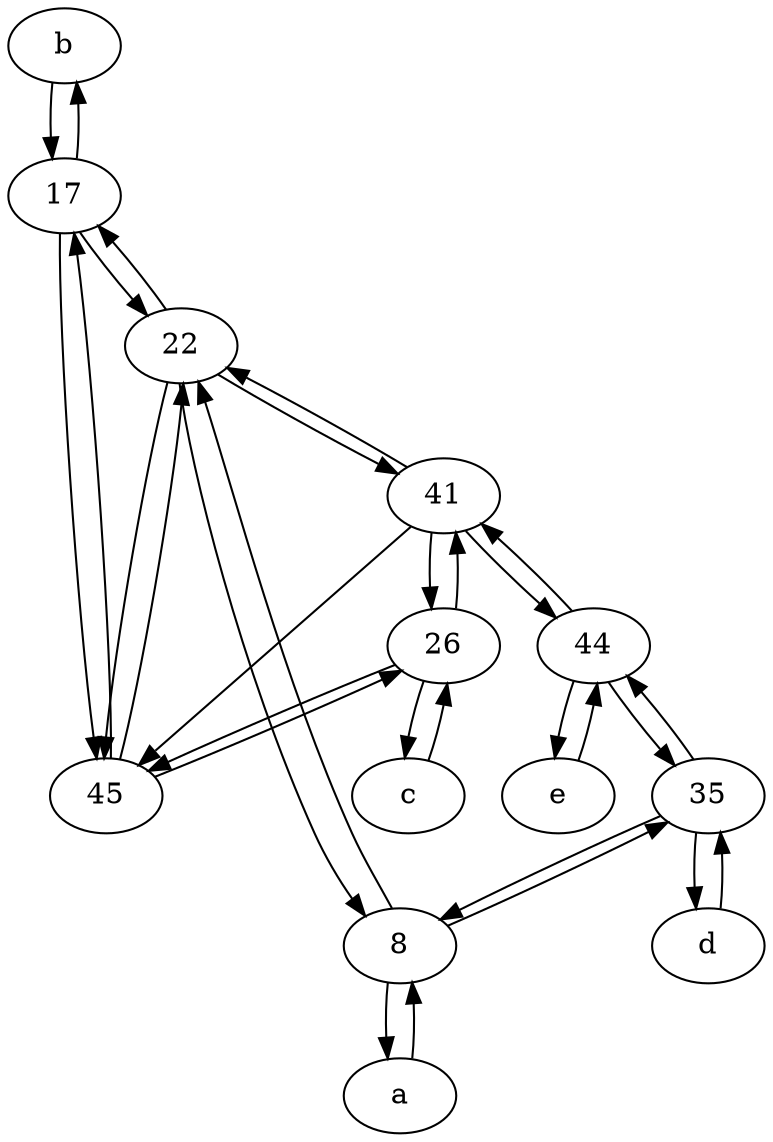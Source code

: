 digraph  {
	b [pos="50,20!"];
	26;
	41;
	44;
	d [pos="20,30!"];
	17;
	c [pos="20,10!"];
	45;
	8;
	35;
	e [pos="30,50!"];
	a [pos="40,10!"];
	22;
	44 -> 41;
	8 -> a;
	41 -> 26;
	22 -> 45;
	b -> 17;
	17 -> 45;
	8 -> 22;
	41 -> 45;
	c -> 26;
	17 -> b;
	a -> 8;
	d -> 35;
	45 -> 26;
	41 -> 22;
	17 -> 22;
	8 -> 35;
	35 -> 8;
	41 -> 44;
	26 -> c;
	22 -> 8;
	45 -> 22;
	e -> 44;
	22 -> 17;
	22 -> 41;
	45 -> 17;
	35 -> d;
	26 -> 41;
	35 -> 44;
	26 -> 45;
	44 -> e;
	44 -> 35;

	}